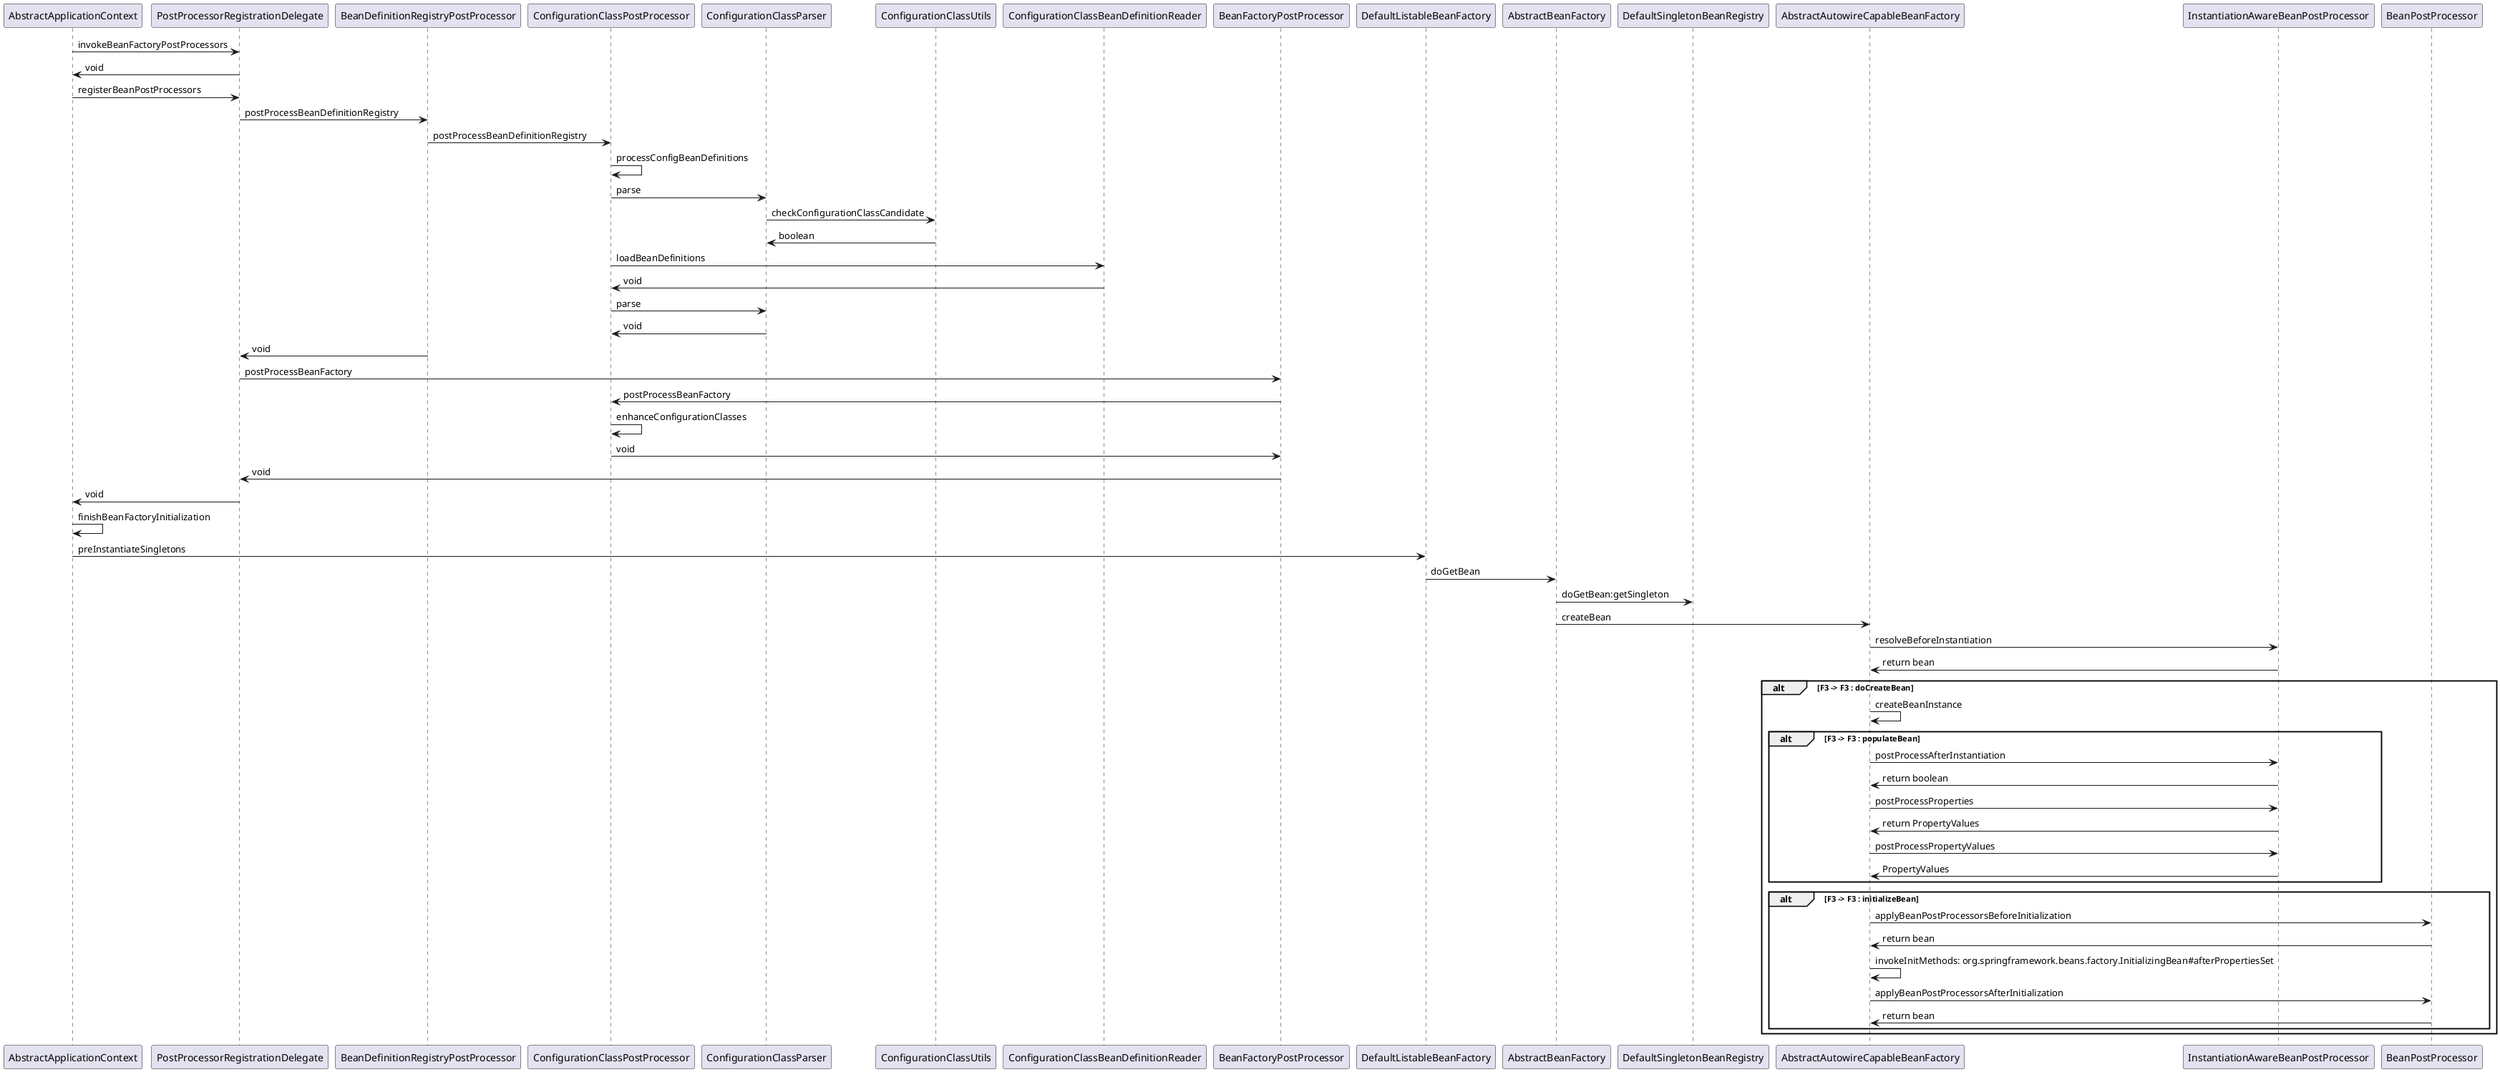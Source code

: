 @startuml
participant AbstractApplicationContext as F6
participant PostProcessorRegistrationDelegate as F9
participant BeanDefinitionRegistryPostProcessor as F8
participant ConfigurationClassPostProcessor as F11
participant ConfigurationClassParser as F12
participant ConfigurationClassUtils as F13
participant ConfigurationClassBeanDefinitionReader as F14
participant BeanFactoryPostProcessor as F10
participant DefaultListableBeanFactory as F7
participant AbstractBeanFactory  as F1
participant DefaultSingletonBeanRegistry  as F2
participant AbstractAutowireCapableBeanFactory as F3
participant InstantiationAwareBeanPostProcessor as F5
participant BeanPostProcessor as F4

F6 -> F9 : invokeBeanFactoryPostProcessors
F9 -> F6 : void
F6 -> F9 : registerBeanPostProcessors
F9 -> F8 : postProcessBeanDefinitionRegistry
F8 -> F11 : postProcessBeanDefinitionRegistry
F11 -> F11 : processConfigBeanDefinitions
F11 -> F12 : parse
F12 -> F13 : checkConfigurationClassCandidate
F13 -> F12 : boolean
F11 -> F14 : loadBeanDefinitions
F14 -> F11 : void
F11 -> F12 : parse
F12 -> F11 : void
F8 -> F9 : void
F9 -> F10 : postProcessBeanFactory
F10 -> F11 : postProcessBeanFactory
F11 -> F11 : enhanceConfigurationClasses
F11 -> F10 : void
F10 -> F9 : void
F9 -> F6 : void
F6 -> F6 : finishBeanFactoryInitialization
F6 -> F7 : preInstantiateSingletons
F7 -> F1 : doGetBean
F1 -> F2 : doGetBean:getSingleton
F1 -> F3 : createBean
F3 -> F5 : resolveBeforeInstantiation
F5 -> F3 : return bean
alt F3 -> F3 : doCreateBean
F3 -> F3 : createBeanInstance
alt F3 -> F3 : populateBean
F3 -> F5 : postProcessAfterInstantiation
F5 -> F3 : return boolean
F3 -> F5 : postProcessProperties
F5 -> F3 : return PropertyValues
F3 -> F5 : postProcessPropertyValues
F5 -> F3 : PropertyValues
end
alt F3 -> F3 : initializeBean
F3 -> F4 : applyBeanPostProcessorsBeforeInitialization
F4 -> F3 : return bean
F3 -> F3 : invokeInitMethods: org.springframework.beans.factory.InitializingBean#afterPropertiesSet
F3 -> F4 : applyBeanPostProcessorsAfterInitialization
F4 -> F3 : return bean
end
end
@enduml
